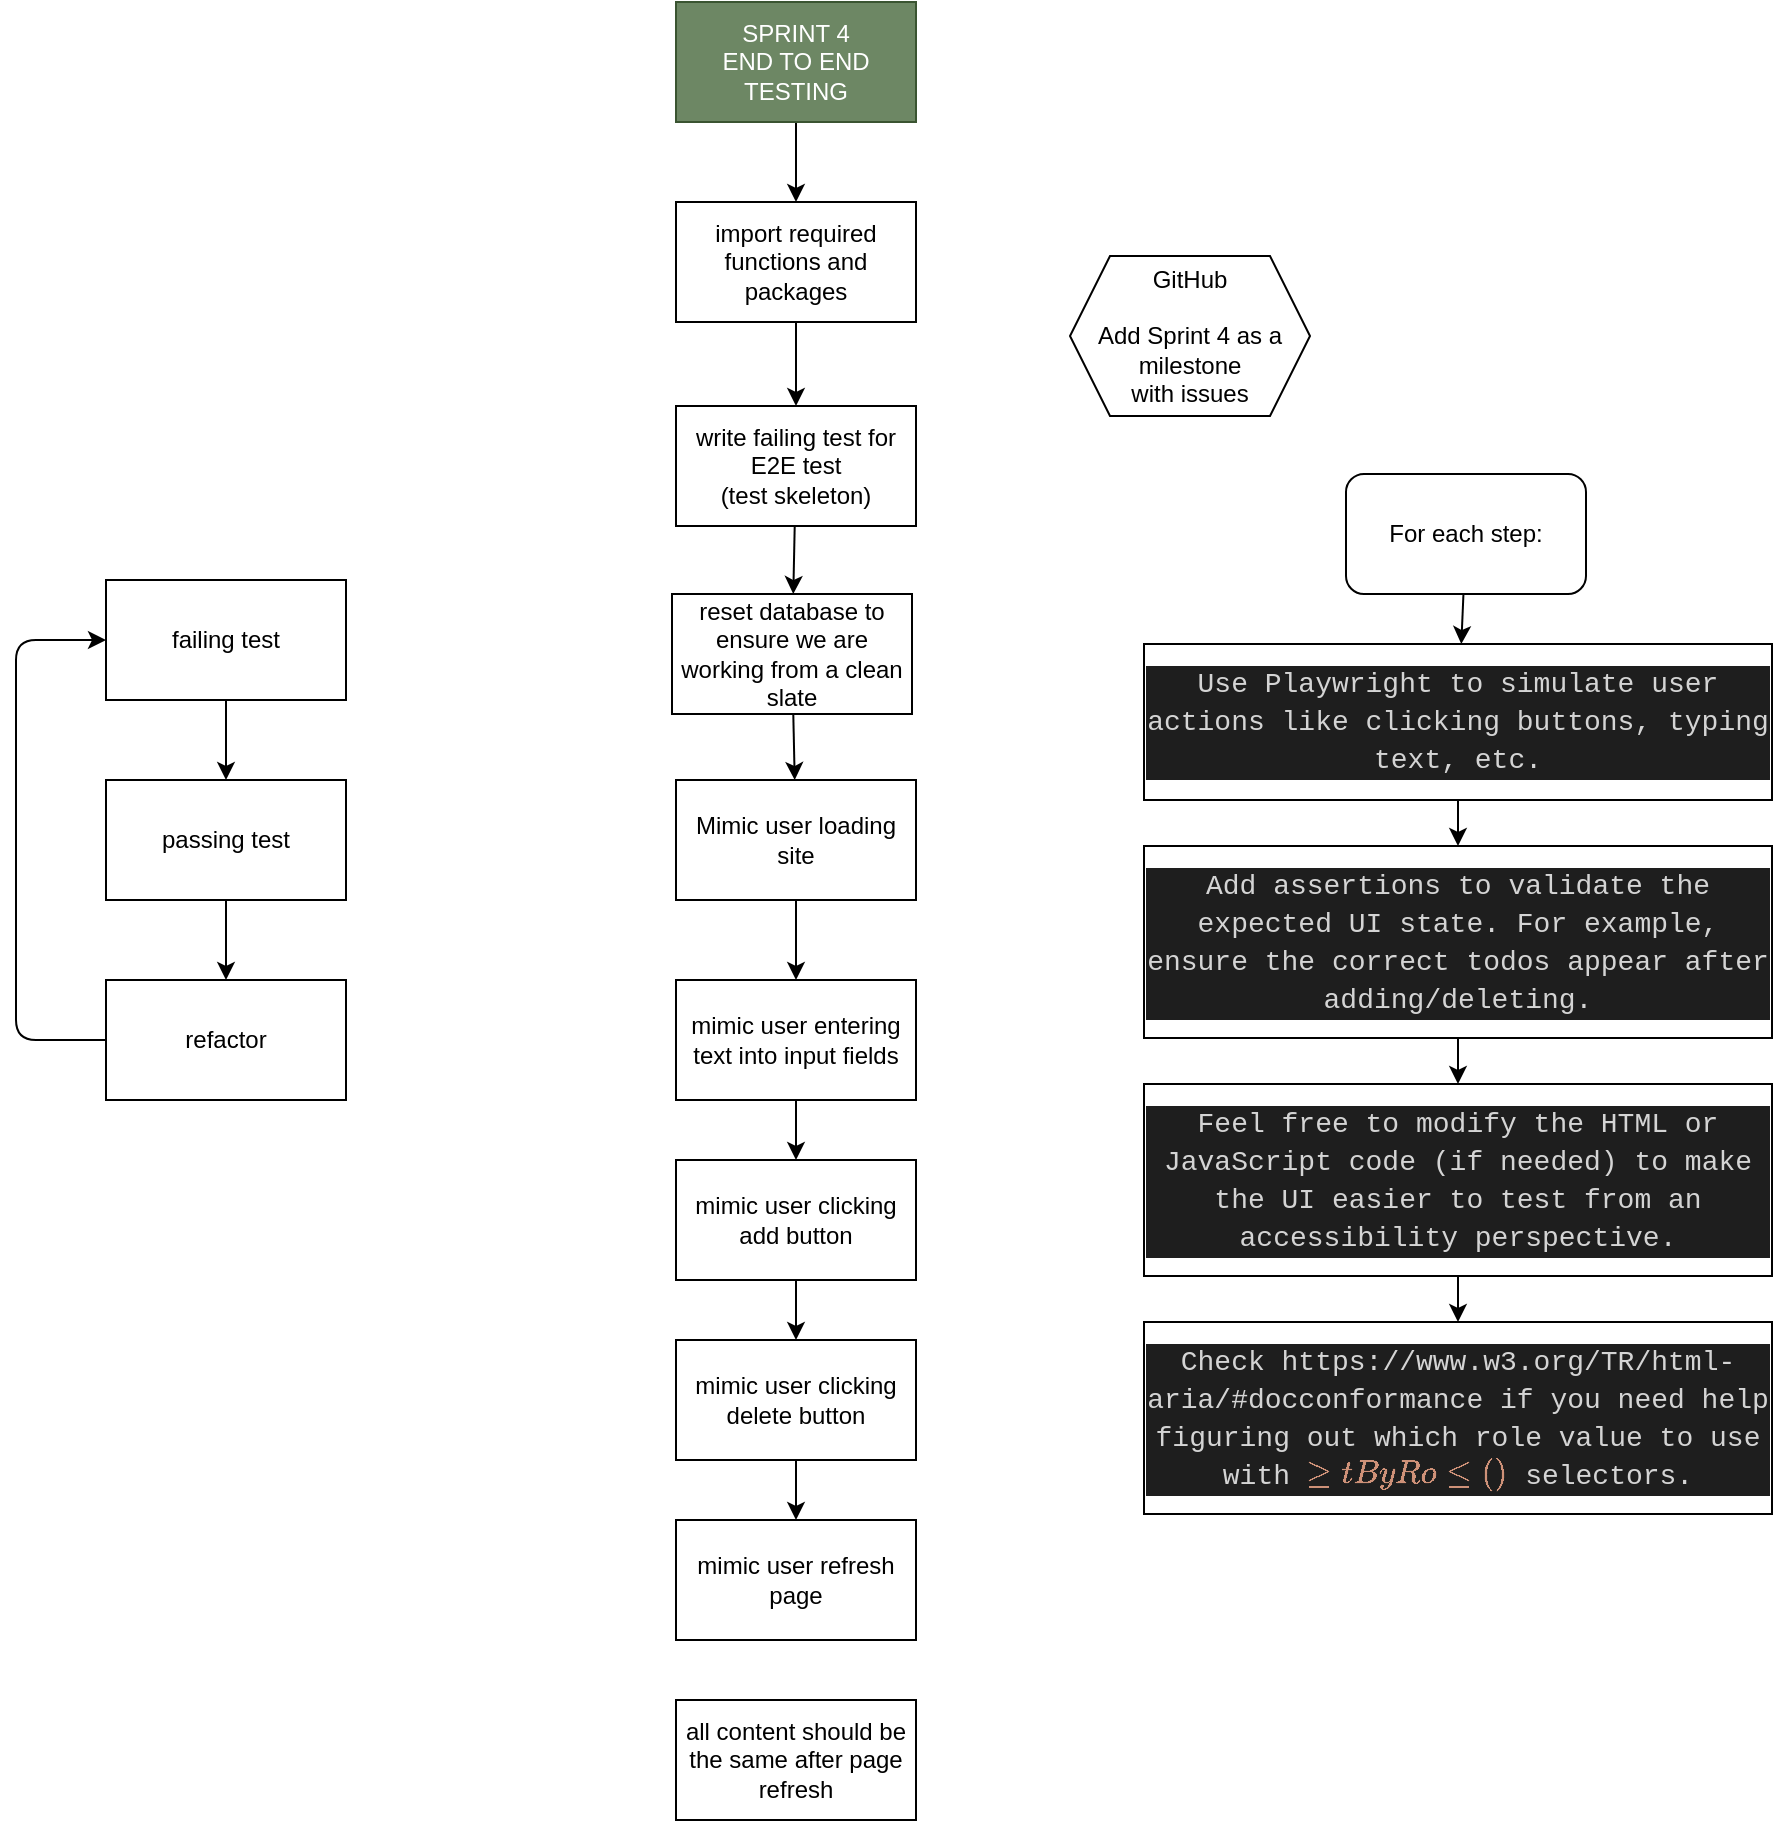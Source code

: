 <mxfile>
    <diagram id="mynxaYMAr8uqrlnYOVvi" name="Page-1">
        <mxGraphModel dx="997" dy="1228" grid="0" gridSize="10" guides="1" tooltips="1" connect="1" arrows="1" fold="1" page="0" pageScale="1" pageWidth="827" pageHeight="1169" math="0" shadow="0">
            <root>
                <mxCell id="0"/>
                <mxCell id="1" parent="0"/>
                <mxCell id="19" value="" style="edgeStyle=none;html=1;" parent="1" source="20" target="32" edge="1">
                    <mxGeometry relative="1" as="geometry"/>
                </mxCell>
                <mxCell id="20" value="SPRINT 4&lt;br&gt;END TO END TESTING" style="rounded=0;whiteSpace=wrap;html=1;fillColor=#6d8764;fontColor=#ffffff;strokeColor=#3A5431;" parent="1" vertex="1">
                    <mxGeometry x="340" y="-189" width="120" height="60" as="geometry"/>
                </mxCell>
                <mxCell id="21" value="" style="edgeStyle=none;html=1;" parent="1" source="22" target="34" edge="1">
                    <mxGeometry relative="1" as="geometry"/>
                </mxCell>
                <mxCell id="22" value="write failing test for E2E test&lt;br&gt;(test skeleton)" style="rounded=0;whiteSpace=wrap;html=1;" parent="1" vertex="1">
                    <mxGeometry x="340" y="13" width="120" height="60" as="geometry"/>
                </mxCell>
                <mxCell id="23" value="" style="edgeStyle=none;html=1;" parent="1" source="24" target="26" edge="1">
                    <mxGeometry relative="1" as="geometry"/>
                </mxCell>
                <mxCell id="24" value="Mimic user loading site" style="rounded=0;whiteSpace=wrap;html=1;" parent="1" vertex="1">
                    <mxGeometry x="340" y="200" width="120" height="60" as="geometry"/>
                </mxCell>
                <mxCell id="25" value="" style="edgeStyle=none;html=1;" parent="1" source="26" target="28" edge="1">
                    <mxGeometry relative="1" as="geometry"/>
                </mxCell>
                <mxCell id="26" value="mimic user entering text into input fields" style="whiteSpace=wrap;html=1;rounded=0;" parent="1" vertex="1">
                    <mxGeometry x="340" y="300" width="120" height="60" as="geometry"/>
                </mxCell>
                <mxCell id="27" value="" style="edgeStyle=none;html=1;" parent="1" source="28" target="30" edge="1">
                    <mxGeometry relative="1" as="geometry"/>
                </mxCell>
                <mxCell id="28" value="mimic user clicking add button" style="rounded=0;whiteSpace=wrap;html=1;" parent="1" vertex="1">
                    <mxGeometry x="340" y="390" width="120" height="60" as="geometry"/>
                </mxCell>
                <mxCell id="54" value="" style="edgeStyle=none;html=1;" edge="1" parent="1" source="30" target="53">
                    <mxGeometry relative="1" as="geometry"/>
                </mxCell>
                <mxCell id="30" value="mimic user clicking delete button" style="rounded=0;whiteSpace=wrap;html=1;" parent="1" vertex="1">
                    <mxGeometry x="340" y="480" width="120" height="60" as="geometry"/>
                </mxCell>
                <mxCell id="31" value="" style="edgeStyle=none;html=1;" parent="1" source="32" target="22" edge="1">
                    <mxGeometry relative="1" as="geometry"/>
                </mxCell>
                <mxCell id="32" value="import required functions and packages" style="rounded=0;whiteSpace=wrap;html=1;" parent="1" vertex="1">
                    <mxGeometry x="340" y="-89" width="120" height="60" as="geometry"/>
                </mxCell>
                <mxCell id="33" value="" style="edgeStyle=none;html=1;" parent="1" source="34" target="24" edge="1">
                    <mxGeometry relative="1" as="geometry"/>
                </mxCell>
                <mxCell id="34" value="reset database to ensure we are working from a clean slate" style="rounded=0;whiteSpace=wrap;html=1;" parent="1" vertex="1">
                    <mxGeometry x="338" y="107" width="120" height="60" as="geometry"/>
                </mxCell>
                <mxCell id="37" value="" style="edgeStyle=none;html=1;" parent="1" source="38" target="40" edge="1">
                    <mxGeometry relative="1" as="geometry"/>
                </mxCell>
                <mxCell id="38" value="failing test" style="rounded=0;whiteSpace=wrap;html=1;" parent="1" vertex="1">
                    <mxGeometry x="55" y="100" width="120" height="60" as="geometry"/>
                </mxCell>
                <mxCell id="39" value="" style="edgeStyle=none;html=1;" parent="1" source="40" target="41" edge="1">
                    <mxGeometry relative="1" as="geometry"/>
                </mxCell>
                <mxCell id="40" value="passing test" style="rounded=0;whiteSpace=wrap;html=1;" parent="1" vertex="1">
                    <mxGeometry x="55" y="200" width="120" height="60" as="geometry"/>
                </mxCell>
                <mxCell id="41" value="refactor" style="rounded=0;whiteSpace=wrap;html=1;" parent="1" vertex="1">
                    <mxGeometry x="55" y="300" width="120" height="60" as="geometry"/>
                </mxCell>
                <mxCell id="42" value="" style="endArrow=classic;html=1;exitX=0;exitY=0.5;exitDx=0;exitDy=0;entryX=0;entryY=0.5;entryDx=0;entryDy=0;" parent="1" source="41" target="38" edge="1">
                    <mxGeometry width="50" height="50" relative="1" as="geometry">
                        <mxPoint x="245" y="333" as="sourcePoint"/>
                        <mxPoint x="295" y="283" as="targetPoint"/>
                        <Array as="points">
                            <mxPoint x="10" y="330"/>
                            <mxPoint x="10" y="130"/>
                        </Array>
                    </mxGeometry>
                </mxCell>
                <mxCell id="43" value="GitHub&lt;br&gt;&lt;br&gt;Add Sprint 4 as a milestone&lt;br&gt;with issues" style="shape=hexagon;perimeter=hexagonPerimeter2;whiteSpace=wrap;html=1;fixedSize=1;" parent="1" vertex="1">
                    <mxGeometry x="537" y="-62" width="120" height="80" as="geometry"/>
                </mxCell>
                <mxCell id="46" value="" style="edgeStyle=none;html=1;" edge="1" parent="1" source="44" target="45">
                    <mxGeometry relative="1" as="geometry"/>
                </mxCell>
                <mxCell id="44" value="&lt;div style=&quot;color: rgb(212, 212, 212); background-color: rgb(30, 30, 30); font-family: Consolas, &amp;quot;Courier New&amp;quot;, monospace; font-size: 14px; line-height: 19px;&quot;&gt;Use Playwright to simulate user actions like clicking buttons, typing text, etc.&lt;/div&gt;" style="rounded=0;whiteSpace=wrap;html=1;" vertex="1" parent="1">
                    <mxGeometry x="574" y="132" width="314" height="78" as="geometry"/>
                </mxCell>
                <mxCell id="49" value="" style="edgeStyle=none;html=1;" edge="1" parent="1" source="45" target="47">
                    <mxGeometry relative="1" as="geometry"/>
                </mxCell>
                <mxCell id="45" value="&lt;div style=&quot;color: rgb(212, 212, 212); background-color: rgb(30, 30, 30); font-family: Consolas, &amp;quot;Courier New&amp;quot;, monospace; font-size: 14px; line-height: 19px;&quot;&gt;&lt;div style=&quot;line-height: 19px;&quot;&gt;Add assertions to validate the expected UI state. For example, ensure the correct todos appear after adding/deleting.&lt;/div&gt;&lt;/div&gt;" style="rounded=0;whiteSpace=wrap;html=1;" vertex="1" parent="1">
                    <mxGeometry x="574" y="233" width="314" height="96" as="geometry"/>
                </mxCell>
                <mxCell id="50" value="" style="edgeStyle=none;html=1;" edge="1" parent="1" source="47" target="48">
                    <mxGeometry relative="1" as="geometry"/>
                </mxCell>
                <mxCell id="47" value="&lt;div style=&quot;color: rgb(212, 212, 212); background-color: rgb(30, 30, 30); font-family: Consolas, &amp;quot;Courier New&amp;quot;, monospace; font-size: 14px; line-height: 19px;&quot;&gt;&lt;div style=&quot;line-height: 19px;&quot;&gt;&lt;div style=&quot;line-height: 19px;&quot;&gt;Feel free to modify the HTML or JavaScript code (if needed) to make the UI easier to test from an accessibility perspective.&lt;/div&gt;&lt;/div&gt;&lt;/div&gt;" style="rounded=0;whiteSpace=wrap;html=1;" vertex="1" parent="1">
                    <mxGeometry x="574" y="352" width="314" height="96" as="geometry"/>
                </mxCell>
                <mxCell id="48" value="&lt;div style=&quot;color: rgb(212, 212, 212); background-color: rgb(30, 30, 30); font-family: Consolas, &amp;quot;Courier New&amp;quot;, monospace; font-size: 14px; line-height: 19px;&quot;&gt;&lt;div style=&quot;line-height: 19px;&quot;&gt;&lt;div style=&quot;line-height: 19px;&quot;&gt;&lt;div style=&quot;line-height: 19px;&quot;&gt;Check https://www.w3.org/TR/html-aria/#docconformance if you need help figuring out which role value to use with &lt;span style=&quot;color: #ce9178;&quot;&gt;`getByRole()`&lt;/span&gt; selectors.&lt;/div&gt;&lt;/div&gt;&lt;/div&gt;&lt;/div&gt;" style="rounded=0;whiteSpace=wrap;html=1;" vertex="1" parent="1">
                    <mxGeometry x="574" y="471" width="314" height="96" as="geometry"/>
                </mxCell>
                <mxCell id="52" value="" style="edgeStyle=none;html=1;" edge="1" parent="1" source="51" target="44">
                    <mxGeometry relative="1" as="geometry"/>
                </mxCell>
                <mxCell id="51" value="For each step:" style="rounded=1;whiteSpace=wrap;html=1;labelBackgroundColor=none;" vertex="1" parent="1">
                    <mxGeometry x="675" y="47" width="120" height="60" as="geometry"/>
                </mxCell>
                <mxCell id="53" value="mimic user refresh page" style="rounded=0;whiteSpace=wrap;html=1;" vertex="1" parent="1">
                    <mxGeometry x="340" y="570" width="120" height="60" as="geometry"/>
                </mxCell>
                <mxCell id="55" value="all content should be the same after page refresh" style="rounded=0;whiteSpace=wrap;html=1;" vertex="1" parent="1">
                    <mxGeometry x="340" y="660" width="120" height="60" as="geometry"/>
                </mxCell>
            </root>
        </mxGraphModel>
    </diagram>
</mxfile>